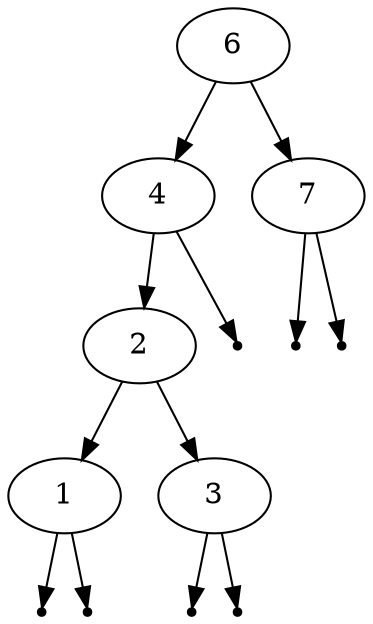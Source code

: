 digraph {
graph [ordering="out"];
Node0 [label=6];
Node1 [label=4];
Node0 -> Node1;
Node2 [label=7];
Node0 -> Node2;
Node3 [label=2];
Node1 -> Node3;
Null0 [shape=point]
;Node1 -> Null0;
Null1 [shape=point]
;Node2 -> Null1;
Null2 [shape=point]
;Node2 -> Null2;
Node4 [label=1];
Node3 -> Node4;
Node5 [label=3];
Node3 -> Node5;
Null3 [shape=point]
;Node4 -> Null3;
Null4 [shape=point]
;Node4 -> Null4;
Null5 [shape=point]
;Node5 -> Null5;
Null6 [shape=point]
;Node5 -> Null6;
}